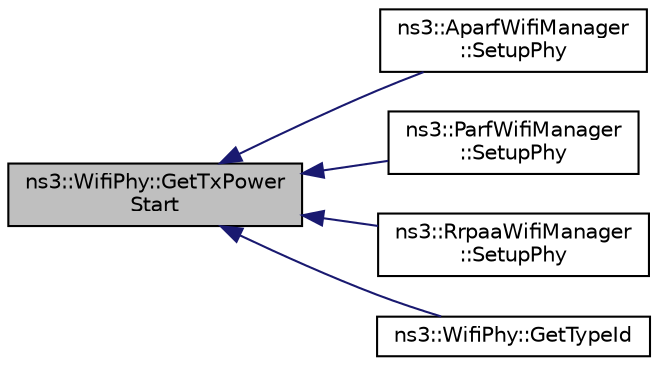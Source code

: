digraph "ns3::WifiPhy::GetTxPowerStart"
{
  edge [fontname="Helvetica",fontsize="10",labelfontname="Helvetica",labelfontsize="10"];
  node [fontname="Helvetica",fontsize="10",shape=record];
  rankdir="LR";
  Node1 [label="ns3::WifiPhy::GetTxPower\lStart",height=0.2,width=0.4,color="black", fillcolor="grey75", style="filled", fontcolor="black"];
  Node1 -> Node2 [dir="back",color="midnightblue",fontsize="10",style="solid"];
  Node2 [label="ns3::AparfWifiManager\l::SetupPhy",height=0.2,width=0.4,color="black", fillcolor="white", style="filled",URL="$dc/d5c/classns3_1_1AparfWifiManager.html#a700e42fed2d5ffb1c0e4b5972b0f7c36"];
  Node1 -> Node3 [dir="back",color="midnightblue",fontsize="10",style="solid"];
  Node3 [label="ns3::ParfWifiManager\l::SetupPhy",height=0.2,width=0.4,color="black", fillcolor="white", style="filled",URL="$d0/ddc/classns3_1_1ParfWifiManager.html#a40153539bb00ae70918334cf428acde7"];
  Node1 -> Node4 [dir="back",color="midnightblue",fontsize="10",style="solid"];
  Node4 [label="ns3::RrpaaWifiManager\l::SetupPhy",height=0.2,width=0.4,color="black", fillcolor="white", style="filled",URL="$d3/de6/classns3_1_1RrpaaWifiManager.html#a3694e29c2df1bc7a3e8a6702c287fff8"];
  Node1 -> Node5 [dir="back",color="midnightblue",fontsize="10",style="solid"];
  Node5 [label="ns3::WifiPhy::GetTypeId",height=0.2,width=0.4,color="black", fillcolor="white", style="filled",URL="$d6/d5a/classns3_1_1WifiPhy.html#a6ac379a25b68f6a8d72da740b58e0271",tooltip="Get the type ID. "];
}
